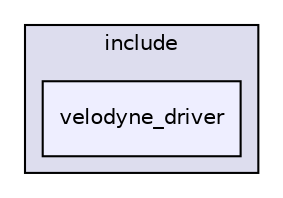 digraph "modules/drivers/velodyne/velodyne_driver/include/velodyne_driver" {
  compound=true
  node [ fontsize="10", fontname="Helvetica"];
  edge [ labelfontsize="10", labelfontname="Helvetica"];
  subgraph clusterdir_fe456f07c06141889a392df713201449 {
    graph [ bgcolor="#ddddee", pencolor="black", label="include" fontname="Helvetica", fontsize="10", URL="dir_fe456f07c06141889a392df713201449.html"]
  dir_c05f5978089f9db342973c72e25cd93e [shape=box, label="velodyne_driver", style="filled", fillcolor="#eeeeff", pencolor="black", URL="dir_c05f5978089f9db342973c72e25cd93e.html"];
  }
}
